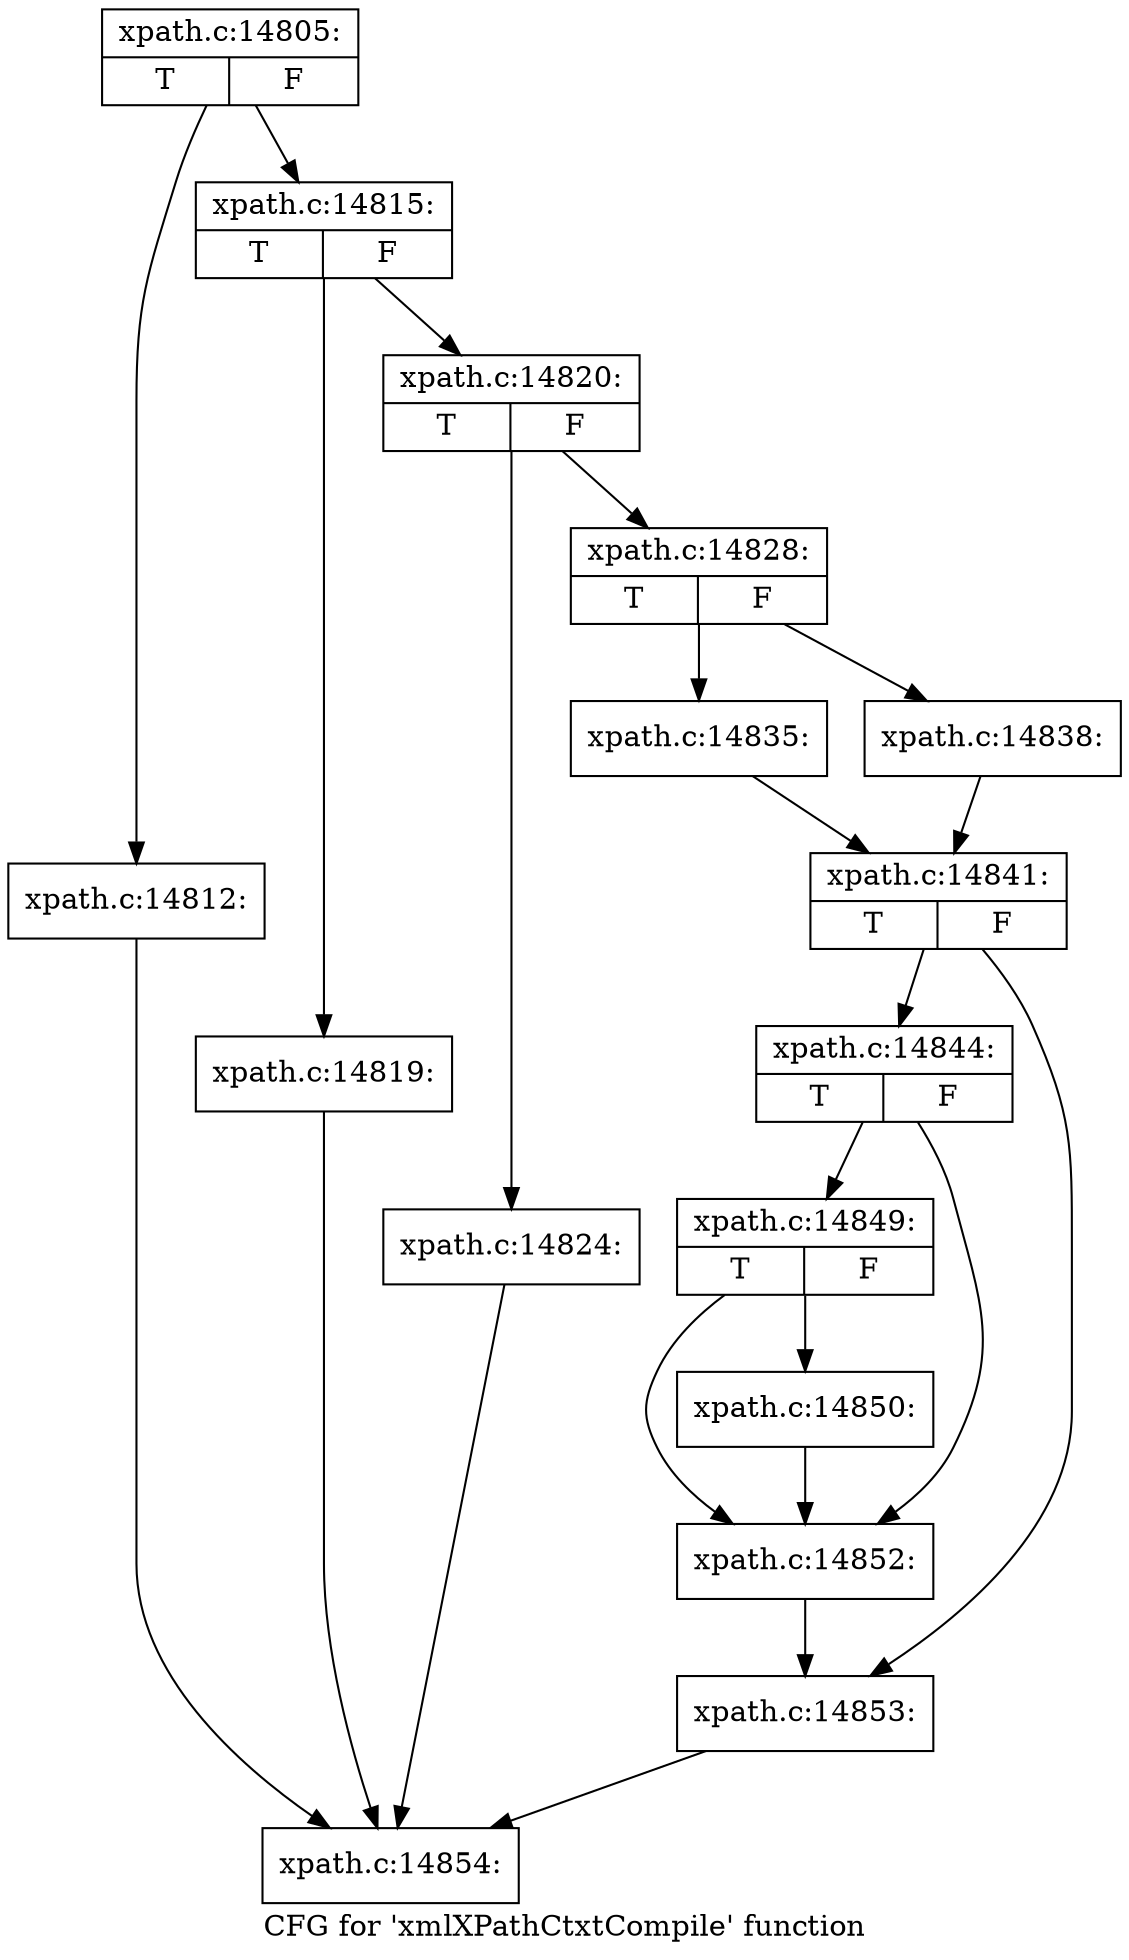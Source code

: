 digraph "CFG for 'xmlXPathCtxtCompile' function" {
	label="CFG for 'xmlXPathCtxtCompile' function";

	Node0x4942060 [shape=record,label="{xpath.c:14805:|{<s0>T|<s1>F}}"];
	Node0x4942060 -> Node0x49438b0;
	Node0x4942060 -> Node0x4943cb0;
	Node0x49438b0 [shape=record,label="{xpath.c:14812:}"];
	Node0x49438b0 -> Node0x4935570;
	Node0x4943cb0 [shape=record,label="{xpath.c:14815:|{<s0>T|<s1>F}}"];
	Node0x4943cb0 -> Node0x4944200;
	Node0x4943cb0 -> Node0x4944250;
	Node0x4944200 [shape=record,label="{xpath.c:14819:}"];
	Node0x4944200 -> Node0x4935570;
	Node0x4944250 [shape=record,label="{xpath.c:14820:|{<s0>T|<s1>F}}"];
	Node0x4944250 -> Node0x4944a40;
	Node0x4944250 -> Node0x4944c40;
	Node0x4944a40 [shape=record,label="{xpath.c:14824:}"];
	Node0x4944a40 -> Node0x4935570;
	Node0x4944c40 [shape=record,label="{xpath.c:14828:|{<s0>T|<s1>F}}"];
	Node0x4944c40 -> Node0x49450d0;
	Node0x4944c40 -> Node0x4945170;
	Node0x49450d0 [shape=record,label="{xpath.c:14835:}"];
	Node0x49450d0 -> Node0x4945120;
	Node0x4945170 [shape=record,label="{xpath.c:14838:}"];
	Node0x4945170 -> Node0x4945120;
	Node0x4945120 [shape=record,label="{xpath.c:14841:|{<s0>T|<s1>F}}"];
	Node0x4945120 -> Node0x4946180;
	Node0x4945120 -> Node0x49461d0;
	Node0x4946180 [shape=record,label="{xpath.c:14844:|{<s0>T|<s1>F}}"];
	Node0x4946180 -> Node0x4946920;
	Node0x4946180 -> Node0x49468d0;
	Node0x4946920 [shape=record,label="{xpath.c:14849:|{<s0>T|<s1>F}}"];
	Node0x4946920 -> Node0x4946880;
	Node0x4946920 -> Node0x49468d0;
	Node0x4946880 [shape=record,label="{xpath.c:14850:}"];
	Node0x4946880 -> Node0x49468d0;
	Node0x49468d0 [shape=record,label="{xpath.c:14852:}"];
	Node0x49468d0 -> Node0x49461d0;
	Node0x49461d0 [shape=record,label="{xpath.c:14853:}"];
	Node0x49461d0 -> Node0x4935570;
	Node0x4935570 [shape=record,label="{xpath.c:14854:}"];
}
